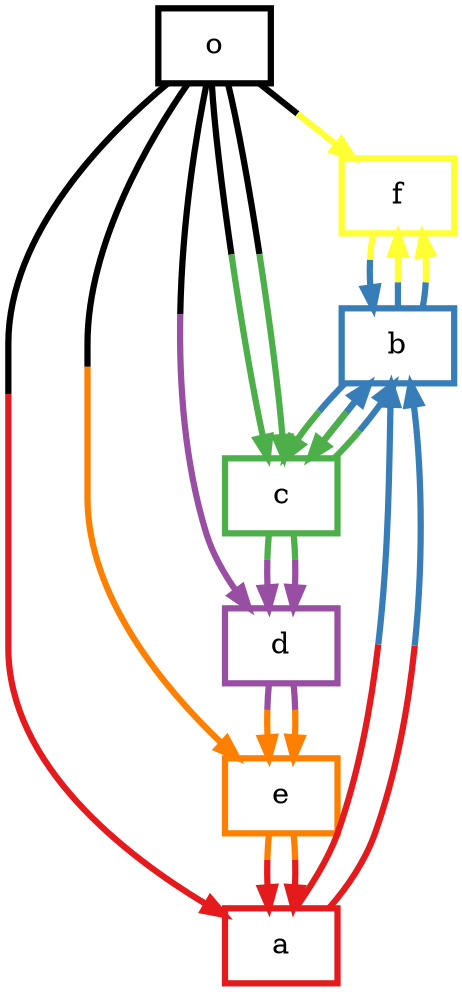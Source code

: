 digraph barS {
	{
		rank=same
	6 [shape=box,penwidth=3,colorscheme=set19,color=-1194947521,label="o"]
	}
	{
		rank=same
	}
	5 [shape=box,penwidth=3,colorscheme=set19,color=6,label="f"]
	4 [shape=box,penwidth=3,colorscheme=set19,color=5,label="e"]
	3 [shape=box,penwidth=3,colorscheme=set19,color=4,label="d"]
	2 [shape=box,penwidth=3,colorscheme=set19,color=3,label="c"]
	1 [shape=box,penwidth=3,colorscheme=set19,color=2,label="b"]
	0 [shape=box,penwidth=3,colorscheme=set19,color=1,label="a"]
	6 -> 0 [penwidth=3,colorscheme=set19,color="-1194947521;0.5:1"]
	6 -> 2 [penwidth=3,colorscheme=set19,color="-1194947521;0.5:3"]
	6 -> 3 [penwidth=3,colorscheme=set19,color="-1194947521;0.5:4"]
	6 -> 4 [penwidth=3,colorscheme=set19,color="-1194947521;0.5:5"]
	6 -> 2 [penwidth=3,colorscheme=set19,color="-1194947521;0.5:3"]
	6 -> 5 [penwidth=3,colorscheme=set19,color="-1194947521;0.5:6"]
	5 -> 1 [penwidth=3,colorscheme=set19,color="6;0.5:2"]
	4 -> 0 [penwidth=3,colorscheme=set19,color="5;0.5:1"]
	4 -> 0 [penwidth=3,colorscheme=set19,color="5;0.5:1"]
	3 -> 4 [penwidth=3,colorscheme=set19,color="4;0.5:5"]
	3 -> 4 [penwidth=3,colorscheme=set19,color="4;0.5:5"]
	2 -> 3 [penwidth=3,colorscheme=set19,color="3;0.5:4"]
	2 -> 1 [penwidth=3,colorscheme=set19,color="3;0.5:2"]
	2 -> 1 [penwidth=3,colorscheme=set19,color="3;0.5:2"]
	2 -> 3 [penwidth=3,colorscheme=set19,color="3;0.5:4"]
	1 -> 2 [penwidth=3,colorscheme=set19,color="2;0.5:3"]
	1 -> 5 [penwidth=3,colorscheme=set19,color="2;0.5:6"]
	1 -> 5 [penwidth=3,colorscheme=set19,color="2;0.5:6"]
	1 -> 2 [penwidth=3,colorscheme=set19,color="2;0.5:3"]
	0 -> 1 [penwidth=3,colorscheme=set19,color="1;0.5:2"]
	0 -> 1 [penwidth=3,colorscheme=set19,color="1;0.5:2"]
}
